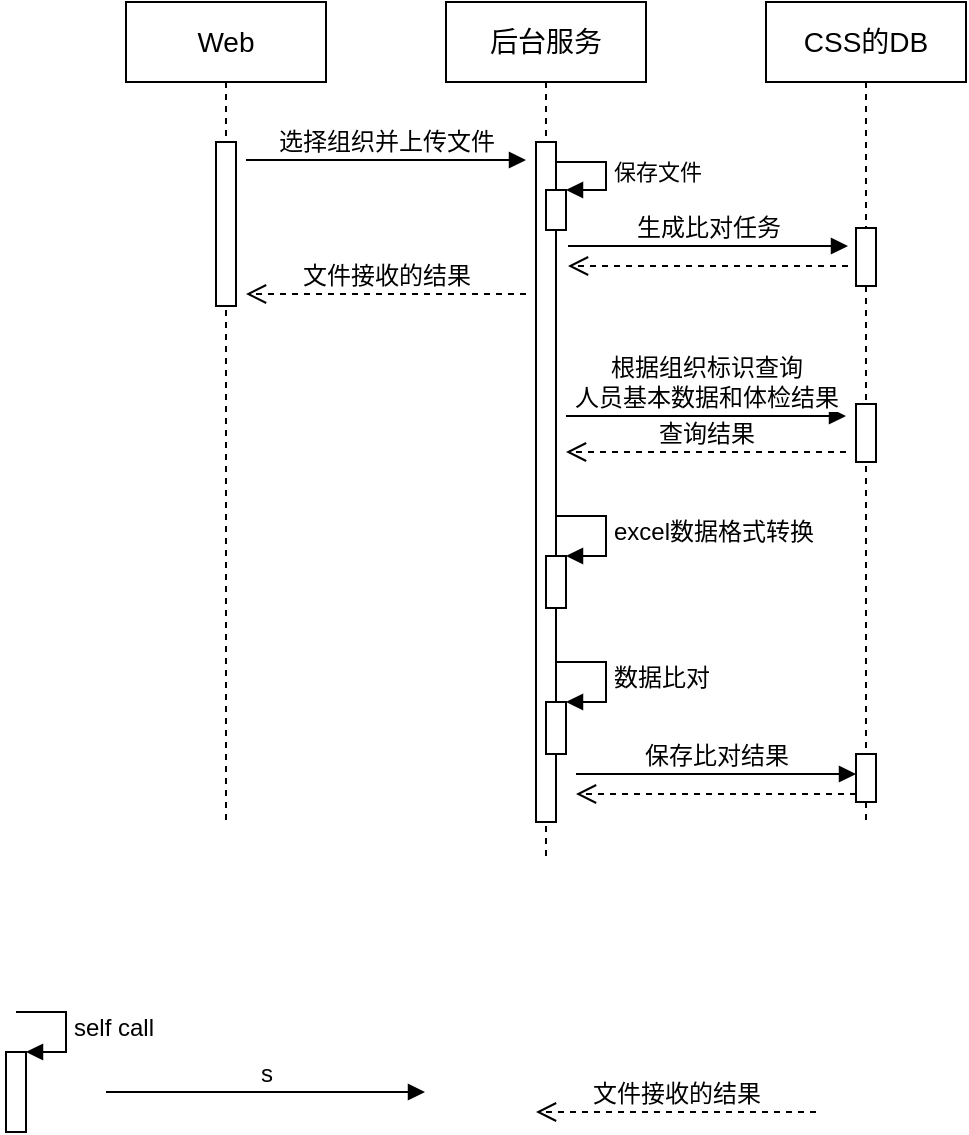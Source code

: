<mxfile version="12.9.6" type="github" pages="5">
  <diagram id="X-R3iJYTTaz-wiHU9ndh" name="[sequence]bak-compare">
    <mxGraphModel dx="1021" dy="580" grid="0" gridSize="10" guides="0" tooltips="1" connect="1" arrows="1" fold="1" page="1" pageScale="1" pageWidth="827" pageHeight="1169" math="0" shadow="0">
      <root>
        <mxCell id="0" />
        <mxCell id="1" parent="0" />
        <mxCell id="8ziXm97vREXkAXsJvEZM-1" value="&lt;font style=&quot;font-size: 14px&quot;&gt;Web&lt;/font&gt;" style="shape=umlLifeline;perimeter=lifelinePerimeter;whiteSpace=wrap;html=1;container=1;collapsible=0;recursiveResize=0;outlineConnect=0;" parent="1" vertex="1">
          <mxGeometry x="80" y="80" width="100" height="410" as="geometry" />
        </mxCell>
        <mxCell id="8ziXm97vREXkAXsJvEZM-7" value="" style="html=1;points=[];perimeter=orthogonalPerimeter;" parent="8ziXm97vREXkAXsJvEZM-1" vertex="1">
          <mxGeometry x="45" y="70" width="10" height="82" as="geometry" />
        </mxCell>
        <mxCell id="8ziXm97vREXkAXsJvEZM-2" value="&lt;span style=&quot;font-size: 14px&quot;&gt;后台服务&lt;/span&gt;" style="shape=umlLifeline;perimeter=lifelinePerimeter;whiteSpace=wrap;html=1;container=1;collapsible=0;recursiveResize=0;outlineConnect=0;" parent="1" vertex="1">
          <mxGeometry x="240" y="80" width="100" height="430" as="geometry" />
        </mxCell>
        <mxCell id="8ziXm97vREXkAXsJvEZM-3" value="&lt;span style=&quot;font-size: 14px&quot;&gt;CSS的DB&lt;/span&gt;" style="shape=umlLifeline;perimeter=lifelinePerimeter;whiteSpace=wrap;html=1;container=1;collapsible=0;recursiveResize=0;outlineConnect=0;" parent="1" vertex="1">
          <mxGeometry x="400" y="80" width="100" height="410" as="geometry" />
        </mxCell>
        <mxCell id="8ziXm97vREXkAXsJvEZM-20" value="" style="html=1;points=[];perimeter=orthogonalPerimeter;" parent="8ziXm97vREXkAXsJvEZM-3" vertex="1">
          <mxGeometry x="45" y="201" width="10" height="29" as="geometry" />
        </mxCell>
        <mxCell id="8ziXm97vREXkAXsJvEZM-5" value="&lt;font style=&quot;font-size: 12px&quot;&gt;选择组织并上传文件&lt;/font&gt;" style="html=1;verticalAlign=bottom;endArrow=block;" parent="1" edge="1">
          <mxGeometry width="80" relative="1" as="geometry">
            <mxPoint x="140" y="159" as="sourcePoint" />
            <mxPoint x="280" y="159" as="targetPoint" />
          </mxGeometry>
        </mxCell>
        <mxCell id="8ziXm97vREXkAXsJvEZM-6" value="&lt;font style=&quot;font-size: 12px&quot;&gt;s&lt;/font&gt;" style="html=1;verticalAlign=bottom;endArrow=block;" parent="1" edge="1">
          <mxGeometry width="80" relative="1" as="geometry">
            <mxPoint x="70" y="625" as="sourcePoint" />
            <mxPoint x="229.5" y="625" as="targetPoint" />
          </mxGeometry>
        </mxCell>
        <mxCell id="8ziXm97vREXkAXsJvEZM-8" value="" style="html=1;points=[];perimeter=orthogonalPerimeter;comic=0;" parent="1" vertex="1">
          <mxGeometry x="285" y="150" width="10" height="340" as="geometry" />
        </mxCell>
        <mxCell id="8ziXm97vREXkAXsJvEZM-11" value="" style="html=1;points=[];perimeter=orthogonalPerimeter;fontSize=12;" parent="1" vertex="1">
          <mxGeometry x="20" y="605" width="10" height="40" as="geometry" />
        </mxCell>
        <mxCell id="8ziXm97vREXkAXsJvEZM-12" value="self call" style="edgeStyle=orthogonalEdgeStyle;html=1;align=left;spacingLeft=2;endArrow=block;rounded=0;entryX=1;entryY=0;fontSize=12;" parent="1" target="8ziXm97vREXkAXsJvEZM-11" edge="1">
          <mxGeometry relative="1" as="geometry">
            <mxPoint x="25" y="585" as="sourcePoint" />
            <Array as="points">
              <mxPoint x="50" y="585" />
            </Array>
          </mxGeometry>
        </mxCell>
        <mxCell id="8ziXm97vREXkAXsJvEZM-16" value="保存文件" style="edgeStyle=orthogonalEdgeStyle;html=1;align=left;spacingLeft=2;endArrow=block;rounded=0;entryX=1;entryY=0;" parent="1" target="8ziXm97vREXkAXsJvEZM-15" edge="1">
          <mxGeometry relative="1" as="geometry">
            <mxPoint x="295" y="160" as="sourcePoint" />
            <Array as="points">
              <mxPoint x="320" y="160" />
            </Array>
          </mxGeometry>
        </mxCell>
        <mxCell id="8ziXm97vREXkAXsJvEZM-18" value="文件接收的结果" style="html=1;verticalAlign=bottom;endArrow=open;dashed=1;endSize=8;fontSize=12;" parent="1" edge="1">
          <mxGeometry relative="1" as="geometry">
            <mxPoint x="280" y="226" as="sourcePoint" />
            <mxPoint x="140" y="226" as="targetPoint" />
          </mxGeometry>
        </mxCell>
        <mxCell id="8ziXm97vREXkAXsJvEZM-15" value="" style="html=1;points=[];perimeter=orthogonalPerimeter;" parent="1" vertex="1">
          <mxGeometry x="290" y="174" width="10" height="20" as="geometry" />
        </mxCell>
        <mxCell id="8ziXm97vREXkAXsJvEZM-19" value="&lt;font style=&quot;font-size: 12px&quot;&gt;根据组织标识查询&lt;br&gt;人员基本数据和体检结果&lt;/font&gt;" style="html=1;verticalAlign=bottom;endArrow=block;" parent="1" edge="1">
          <mxGeometry width="80" relative="1" as="geometry">
            <mxPoint x="300" y="287" as="sourcePoint" />
            <mxPoint x="440" y="287" as="targetPoint" />
          </mxGeometry>
        </mxCell>
        <mxCell id="8ziXm97vREXkAXsJvEZM-22" value="查询结果" style="html=1;verticalAlign=bottom;endArrow=open;dashed=1;endSize=8;fontSize=12;" parent="1" edge="1">
          <mxGeometry relative="1" as="geometry">
            <mxPoint x="440" y="305" as="sourcePoint" />
            <mxPoint x="300" y="305" as="targetPoint" />
          </mxGeometry>
        </mxCell>
        <mxCell id="8ziXm97vREXkAXsJvEZM-23" value="文件接收的结果" style="html=1;verticalAlign=bottom;endArrow=open;dashed=1;endSize=8;fontSize=12;" parent="1" edge="1">
          <mxGeometry relative="1" as="geometry">
            <mxPoint x="425" y="635" as="sourcePoint" />
            <mxPoint x="285" y="635" as="targetPoint" />
          </mxGeometry>
        </mxCell>
        <mxCell id="8ziXm97vREXkAXsJvEZM-29" value="&lt;span style=&quot;font-size: 12px&quot;&gt;生成比对任务&lt;/span&gt;" style="html=1;verticalAlign=bottom;endArrow=block;" parent="1" edge="1">
          <mxGeometry width="80" relative="1" as="geometry">
            <mxPoint x="301" y="202" as="sourcePoint" />
            <mxPoint x="441" y="202" as="targetPoint" />
          </mxGeometry>
        </mxCell>
        <mxCell id="8ziXm97vREXkAXsJvEZM-30" value="" style="html=1;points=[];perimeter=orthogonalPerimeter;" parent="1" vertex="1">
          <mxGeometry x="445" y="193" width="10" height="29" as="geometry" />
        </mxCell>
        <mxCell id="8ziXm97vREXkAXsJvEZM-31" value="" style="html=1;verticalAlign=bottom;endArrow=open;dashed=1;endSize=8;fontSize=12;" parent="1" edge="1">
          <mxGeometry relative="1" as="geometry">
            <mxPoint x="441" y="212" as="sourcePoint" />
            <mxPoint x="301" y="212" as="targetPoint" />
          </mxGeometry>
        </mxCell>
        <mxCell id="8ziXm97vREXkAXsJvEZM-41" value="" style="html=1;points=[];perimeter=orthogonalPerimeter;fontSize=12;" parent="1" vertex="1">
          <mxGeometry x="290" y="430" width="10" height="26" as="geometry" />
        </mxCell>
        <mxCell id="8ziXm97vREXkAXsJvEZM-42" value="数据比对" style="edgeStyle=orthogonalEdgeStyle;html=1;align=left;spacingLeft=2;endArrow=block;rounded=0;entryX=1;entryY=0;fontSize=12;" parent="1" target="8ziXm97vREXkAXsJvEZM-41" edge="1">
          <mxGeometry relative="1" as="geometry">
            <mxPoint x="295" y="410" as="sourcePoint" />
            <Array as="points">
              <mxPoint x="320" y="410" />
            </Array>
          </mxGeometry>
        </mxCell>
        <mxCell id="8ziXm97vREXkAXsJvEZM-43" value="&lt;span style=&quot;font-size: 12px&quot;&gt;保存比对结果&lt;/span&gt;" style="html=1;verticalAlign=bottom;endArrow=block;" parent="1" edge="1">
          <mxGeometry width="80" relative="1" as="geometry">
            <mxPoint x="305" y="466" as="sourcePoint" />
            <mxPoint x="445" y="466" as="targetPoint" />
          </mxGeometry>
        </mxCell>
        <mxCell id="8ziXm97vREXkAXsJvEZM-44" value="" style="html=1;points=[];perimeter=orthogonalPerimeter;" parent="1" vertex="1">
          <mxGeometry x="445" y="456" width="10" height="24" as="geometry" />
        </mxCell>
        <mxCell id="8ziXm97vREXkAXsJvEZM-45" value="" style="html=1;verticalAlign=bottom;endArrow=open;dashed=1;endSize=8;fontSize=12;" parent="1" edge="1">
          <mxGeometry relative="1" as="geometry">
            <mxPoint x="445" y="476" as="sourcePoint" />
            <mxPoint x="305" y="476" as="targetPoint" />
          </mxGeometry>
        </mxCell>
        <mxCell id="HHHvODhIfUr43zowKQqj-2" value="" style="html=1;points=[];perimeter=orthogonalPerimeter;fontSize=12;" vertex="1" parent="1">
          <mxGeometry x="290" y="357" width="10" height="26" as="geometry" />
        </mxCell>
        <mxCell id="HHHvODhIfUr43zowKQqj-3" value="excel数据格式转换" style="edgeStyle=orthogonalEdgeStyle;html=1;align=left;spacingLeft=2;endArrow=block;rounded=0;entryX=1;entryY=0;fontSize=12;" edge="1" parent="1" target="HHHvODhIfUr43zowKQqj-2">
          <mxGeometry relative="1" as="geometry">
            <mxPoint x="295" y="337" as="sourcePoint" />
            <Array as="points">
              <mxPoint x="320" y="337" />
            </Array>
          </mxGeometry>
        </mxCell>
      </root>
    </mxGraphModel>
  </diagram>
  <diagram id="0WQThzFH9a2g958-68cS" name="[sequence]incremental-sync">
    <mxGraphModel dx="1021" dy="580" grid="0" gridSize="10" guides="1" tooltips="1" connect="1" arrows="1" fold="1" page="1" pageScale="1" pageWidth="827" pageHeight="1169" math="0" shadow="0">
      <root>
        <mxCell id="wkNsccZf4YbxF7THjZwo-0" />
        <mxCell id="wkNsccZf4YbxF7THjZwo-1" parent="wkNsccZf4YbxF7THjZwo-0" />
        <mxCell id="O5SgpcUCZrQXStzF5iA--0" value="&lt;span style=&quot;font-size: 12px;&quot;&gt;采集器&lt;/span&gt;" style="shape=umlLifeline;perimeter=lifelinePerimeter;whiteSpace=wrap;html=1;container=1;collapsible=0;recursiveResize=0;outlineConnect=0;fontSize=12;" parent="wkNsccZf4YbxF7THjZwo-1" vertex="1">
          <mxGeometry x="80" y="80" width="100" height="410" as="geometry" />
        </mxCell>
        <mxCell id="Jq0dHwY_8H_qGf5YTCfy-1" value="" style="html=1;points=[];perimeter=orthogonalPerimeter;comic=0;fontSize=12;" parent="O5SgpcUCZrQXStzF5iA--0" vertex="1">
          <mxGeometry x="45" y="70" width="10" height="260" as="geometry" />
        </mxCell>
        <mxCell id="O5SgpcUCZrQXStzF5iA--2" value="&lt;span style=&quot;font-size: 12px;&quot;&gt;体检信息化&lt;br style=&quot;font-size: 12px;&quot;&gt;系统数据库&lt;/span&gt;" style="shape=umlLifeline;perimeter=lifelinePerimeter;whiteSpace=wrap;html=1;container=1;collapsible=0;recursiveResize=0;outlineConnect=0;fontSize=12;" parent="wkNsccZf4YbxF7THjZwo-1" vertex="1">
          <mxGeometry x="240" y="80" width="100" height="430" as="geometry" />
        </mxCell>
        <mxCell id="Jq0dHwY_8H_qGf5YTCfy-2" value="" style="html=1;points=[];perimeter=orthogonalPerimeter;comic=0;fontSize=12;" parent="O5SgpcUCZrQXStzF5iA--2" vertex="1">
          <mxGeometry x="45" y="82" width="10" height="38" as="geometry" />
        </mxCell>
        <mxCell id="O5SgpcUCZrQXStzF5iA--3" value="&lt;span style=&quot;font-size: 12px;&quot;&gt;CSS分析器&lt;/span&gt;" style="shape=umlLifeline;perimeter=lifelinePerimeter;whiteSpace=wrap;html=1;container=1;collapsible=0;recursiveResize=0;outlineConnect=0;fontSize=12;" parent="wkNsccZf4YbxF7THjZwo-1" vertex="1">
          <mxGeometry x="370" y="80" width="100" height="410" as="geometry" />
        </mxCell>
        <mxCell id="Jq0dHwY_8H_qGf5YTCfy-10" value="" style="html=1;points=[];perimeter=orthogonalPerimeter;comic=0;fontSize=12;" parent="O5SgpcUCZrQXStzF5iA--3" vertex="1">
          <mxGeometry x="45" y="220" width="10" height="100" as="geometry" />
        </mxCell>
        <mxCell id="Jq0dHwY_8H_qGf5YTCfy-11" value="上传增量数据文件" style="html=1;verticalAlign=bottom;endArrow=block;fontSize=12;" parent="O5SgpcUCZrQXStzF5iA--3" edge="1">
          <mxGeometry width="80" relative="1" as="geometry">
            <mxPoint x="-229" y="229" as="sourcePoint" />
            <mxPoint x="45" y="229" as="targetPoint" />
          </mxGeometry>
        </mxCell>
        <mxCell id="O5SgpcUCZrQXStzF5iA--5" value="FDFS" style="shape=umlLifeline;perimeter=lifelinePerimeter;whiteSpace=wrap;html=1;container=1;collapsible=0;recursiveResize=0;outlineConnect=0;fontSize=12;" parent="wkNsccZf4YbxF7THjZwo-1" vertex="1">
          <mxGeometry x="500" y="80" width="100" height="410" as="geometry" />
        </mxCell>
        <mxCell id="O5SgpcUCZrQXStzF5iA--8" value="&lt;font style=&quot;font-size: 12px&quot;&gt;s&lt;/font&gt;" style="html=1;verticalAlign=bottom;endArrow=block;fontSize=12;" parent="wkNsccZf4YbxF7THjZwo-1" edge="1">
          <mxGeometry width="80" relative="1" as="geometry">
            <mxPoint x="70" y="625" as="sourcePoint" />
            <mxPoint x="229.5" y="625" as="targetPoint" />
          </mxGeometry>
        </mxCell>
        <mxCell id="O5SgpcUCZrQXStzF5iA--10" value="" style="html=1;points=[];perimeter=orthogonalPerimeter;fontSize=12;" parent="wkNsccZf4YbxF7THjZwo-1" vertex="1">
          <mxGeometry x="12" y="627" width="10" height="40" as="geometry" />
        </mxCell>
        <mxCell id="O5SgpcUCZrQXStzF5iA--11" value="self call" style="edgeStyle=orthogonalEdgeStyle;html=1;align=left;spacingLeft=2;endArrow=block;rounded=0;entryX=1;entryY=0;fontSize=12;" parent="wkNsccZf4YbxF7THjZwo-1" target="O5SgpcUCZrQXStzF5iA--10" edge="1">
          <mxGeometry relative="1" as="geometry">
            <mxPoint x="12" y="605" as="sourcePoint" />
            <Array as="points">
              <mxPoint x="37" y="605" />
            </Array>
          </mxGeometry>
        </mxCell>
        <mxCell id="O5SgpcUCZrQXStzF5iA--17" value="文件接收的结果" style="html=1;verticalAlign=bottom;endArrow=open;dashed=1;endSize=8;fontSize=12;" parent="wkNsccZf4YbxF7THjZwo-1" edge="1">
          <mxGeometry relative="1" as="geometry">
            <mxPoint x="425" y="635" as="sourcePoint" />
            <mxPoint x="285" y="635" as="targetPoint" />
          </mxGeometry>
        </mxCell>
        <mxCell id="Jq0dHwY_8H_qGf5YTCfy-0" value="" style="html=1;points=[];perimeter=orthogonalPerimeter;comic=0;fontSize=12;" parent="wkNsccZf4YbxF7THjZwo-1" vertex="1">
          <mxGeometry x="550" y="585" width="10" height="80" as="geometry" />
        </mxCell>
        <mxCell id="Jq0dHwY_8H_qGf5YTCfy-3" value="&lt;font style=&quot;font-size: 12px&quot;&gt;查询所有数据&lt;/font&gt;" style="html=1;verticalAlign=bottom;endArrow=block;fontSize=12;" parent="wkNsccZf4YbxF7THjZwo-1" edge="1">
          <mxGeometry width="80" relative="1" as="geometry">
            <mxPoint x="135" y="171" as="sourcePoint" />
            <mxPoint x="285" y="171" as="targetPoint" />
          </mxGeometry>
        </mxCell>
        <mxCell id="Jq0dHwY_8H_qGf5YTCfy-4" value="" style="html=1;verticalAlign=bottom;endArrow=open;dashed=1;endSize=8;fontSize=12;" parent="wkNsccZf4YbxF7THjZwo-1" edge="1">
          <mxGeometry relative="1" as="geometry">
            <mxPoint x="280" y="186" as="sourcePoint" />
            <mxPoint x="140" y="186" as="targetPoint" />
          </mxGeometry>
        </mxCell>
        <mxCell id="Jq0dHwY_8H_qGf5YTCfy-5" value="" style="html=1;points=[];perimeter=orthogonalPerimeter;fontSize=12;" parent="wkNsccZf4YbxF7THjZwo-1" vertex="1">
          <mxGeometry x="130" y="220" width="10" height="20" as="geometry" />
        </mxCell>
        <mxCell id="Jq0dHwY_8H_qGf5YTCfy-6" value="从文件中读取旧版本的数据" style="edgeStyle=orthogonalEdgeStyle;html=1;align=left;spacingLeft=2;endArrow=block;rounded=0;entryX=1;entryY=0;fontSize=12;" parent="wkNsccZf4YbxF7THjZwo-1" target="Jq0dHwY_8H_qGf5YTCfy-5" edge="1">
          <mxGeometry relative="1" as="geometry">
            <mxPoint x="135" y="200" as="sourcePoint" />
            <Array as="points">
              <mxPoint x="160" y="200" />
            </Array>
          </mxGeometry>
        </mxCell>
        <mxCell id="Jq0dHwY_8H_qGf5YTCfy-8" value="" style="html=1;points=[];perimeter=orthogonalPerimeter;fontSize=12;" parent="wkNsccZf4YbxF7THjZwo-1" vertex="1">
          <mxGeometry x="130" y="270" width="10" height="20" as="geometry" />
        </mxCell>
        <mxCell id="Jq0dHwY_8H_qGf5YTCfy-9" value="新旧数据比对，&lt;br&gt;生成增量数据文件，&lt;br&gt;压缩文件包" style="edgeStyle=orthogonalEdgeStyle;html=1;align=left;spacingLeft=2;endArrow=block;rounded=0;entryX=1;entryY=0;fontSize=12;" parent="wkNsccZf4YbxF7THjZwo-1" target="Jq0dHwY_8H_qGf5YTCfy-8" edge="1">
          <mxGeometry relative="1" as="geometry">
            <mxPoint x="135" y="250" as="sourcePoint" />
            <Array as="points">
              <mxPoint x="160" y="250" />
            </Array>
          </mxGeometry>
        </mxCell>
        <mxCell id="Jq0dHwY_8H_qGf5YTCfy-12" value="返回文件上传结果" style="html=1;verticalAlign=bottom;endArrow=open;dashed=1;endSize=8;fontSize=12;" parent="wkNsccZf4YbxF7THjZwo-1" edge="1">
          <mxGeometry relative="1" as="geometry">
            <mxPoint x="411" y="390" as="sourcePoint" />
            <mxPoint x="140" y="390" as="targetPoint" />
          </mxGeometry>
        </mxCell>
        <mxCell id="Jq0dHwY_8H_qGf5YTCfy-13" value="" style="html=1;points=[];perimeter=orthogonalPerimeter;comic=0;fontSize=12;" parent="wkNsccZf4YbxF7THjZwo-1" vertex="1">
          <mxGeometry x="546" y="323" width="10" height="20" as="geometry" />
        </mxCell>
        <mxCell id="Jq0dHwY_8H_qGf5YTCfy-14" value="&lt;font style=&quot;font-size: 12px&quot;&gt;上传压缩包到&lt;br&gt;文件服务器&lt;/font&gt;" style="html=1;verticalAlign=bottom;endArrow=block;fontSize=12;" parent="wkNsccZf4YbxF7THjZwo-1" edge="1">
          <mxGeometry width="80" relative="1" as="geometry">
            <mxPoint x="429" y="329" as="sourcePoint" />
            <mxPoint x="545" y="329" as="targetPoint" />
          </mxGeometry>
        </mxCell>
        <mxCell id="Jq0dHwY_8H_qGf5YTCfy-15" value="" style="html=1;verticalAlign=bottom;endArrow=open;dashed=1;endSize=8;fontSize=12;" parent="wkNsccZf4YbxF7THjZwo-1" edge="1">
          <mxGeometry relative="1" as="geometry">
            <mxPoint x="540" y="337" as="sourcePoint" />
            <mxPoint x="428" y="337" as="targetPoint" />
          </mxGeometry>
        </mxCell>
        <mxCell id="Jq0dHwY_8H_qGf5YTCfy-16" value="CSS-DB" style="shape=umlLifeline;perimeter=lifelinePerimeter;whiteSpace=wrap;html=1;container=1;collapsible=0;recursiveResize=0;outlineConnect=0;fontSize=12;" parent="wkNsccZf4YbxF7THjZwo-1" vertex="1">
          <mxGeometry x="613" y="80" width="100" height="410" as="geometry" />
        </mxCell>
        <mxCell id="Jq0dHwY_8H_qGf5YTCfy-17" value="" style="html=1;points=[];perimeter=orthogonalPerimeter;comic=0;fontSize=12;" parent="Jq0dHwY_8H_qGf5YTCfy-16" vertex="1">
          <mxGeometry x="45" y="279" width="10" height="21" as="geometry" />
        </mxCell>
        <mxCell id="Jq0dHwY_8H_qGf5YTCfy-18" value="将文件记录写入数据库" style="html=1;verticalAlign=bottom;endArrow=block;fontSize=12;" parent="wkNsccZf4YbxF7THjZwo-1" edge="1">
          <mxGeometry width="80" relative="1" as="geometry">
            <mxPoint x="432" y="367" as="sourcePoint" />
            <mxPoint x="657" y="367" as="targetPoint" />
          </mxGeometry>
        </mxCell>
        <mxCell id="Jq0dHwY_8H_qGf5YTCfy-19" value="" style="html=1;verticalAlign=bottom;endArrow=open;dashed=1;endSize=8;fontSize=12;" parent="wkNsccZf4YbxF7THjZwo-1" edge="1">
          <mxGeometry relative="1" as="geometry">
            <mxPoint x="655" y="376" as="sourcePoint" />
            <mxPoint x="434" y="376" as="targetPoint" />
          </mxGeometry>
        </mxCell>
      </root>
    </mxGraphModel>
  </diagram>
  <diagram id="j8uegpRI8uoOFFFYIAbu" name="[sequence]resolver-resolve">
    <mxGraphModel dx="1021" dy="580" grid="0" gridSize="10" guides="0" tooltips="1" connect="1" arrows="1" fold="1" page="1" pageScale="1" pageWidth="827" pageHeight="1169" math="0" shadow="0">
      <root>
        <mxCell id="1xPP6dvc6ebiR0PKfn3V-0" />
        <mxCell id="1xPP6dvc6ebiR0PKfn3V-1" parent="1xPP6dvc6ebiR0PKfn3V-0" />
        <mxCell id="OwD6e-t-aJbYP6q7jCeu-0" value="处理器" style="shape=umlLifeline;perimeter=lifelinePerimeter;whiteSpace=wrap;html=1;container=1;collapsible=0;recursiveResize=0;outlineConnect=0;fontSize=12;" parent="1xPP6dvc6ebiR0PKfn3V-1" vertex="1">
          <mxGeometry x="120" y="80" width="100" height="410" as="geometry" />
        </mxCell>
        <mxCell id="OwD6e-t-aJbYP6q7jCeu-1" value="" style="html=1;points=[];perimeter=orthogonalPerimeter;comic=0;fontSize=12;" parent="OwD6e-t-aJbYP6q7jCeu-0" vertex="1">
          <mxGeometry x="45" y="70" width="10" height="320" as="geometry" />
        </mxCell>
        <mxCell id="OwD6e-t-aJbYP6q7jCeu-53" value="" style="html=1;points=[];perimeter=orthogonalPerimeter;fontSize=12;" parent="OwD6e-t-aJbYP6q7jCeu-0" vertex="1">
          <mxGeometry x="50" y="290" width="10" height="20" as="geometry" />
        </mxCell>
        <mxCell id="OwD6e-t-aJbYP6q7jCeu-7" value="FDFS" style="shape=umlLifeline;perimeter=lifelinePerimeter;whiteSpace=wrap;html=1;container=1;collapsible=0;recursiveResize=0;outlineConnect=0;fontSize=12;" parent="1xPP6dvc6ebiR0PKfn3V-1" vertex="1">
          <mxGeometry x="360" y="80" width="100" height="410" as="geometry" />
        </mxCell>
        <mxCell id="OwD6e-t-aJbYP6q7jCeu-31" value="" style="html=1;points=[];perimeter=orthogonalPerimeter;comic=0;fontSize=12;" parent="OwD6e-t-aJbYP6q7jCeu-7" vertex="1">
          <mxGeometry x="44" y="160" width="10" height="27" as="geometry" />
        </mxCell>
        <mxCell id="OwD6e-t-aJbYP6q7jCeu-32" value="下载一个未处理的文件" style="html=1;verticalAlign=bottom;endArrow=block;fontSize=12;" parent="OwD6e-t-aJbYP6q7jCeu-7" edge="1">
          <mxGeometry width="80" relative="1" as="geometry">
            <mxPoint x="-180" y="167" as="sourcePoint" />
            <mxPoint x="39" y="167" as="targetPoint" />
          </mxGeometry>
        </mxCell>
        <mxCell id="OwD6e-t-aJbYP6q7jCeu-33" value="" style="html=1;verticalAlign=bottom;endArrow=open;dashed=1;endSize=8;fontSize=12;" parent="OwD6e-t-aJbYP6q7jCeu-7" edge="1">
          <mxGeometry relative="1" as="geometry">
            <mxPoint x="39" y="177" as="sourcePoint" />
            <mxPoint x="-180" y="177" as="targetPoint" />
          </mxGeometry>
        </mxCell>
        <mxCell id="OwD6e-t-aJbYP6q7jCeu-8" value="&lt;font style=&quot;font-size: 12px&quot;&gt;s&lt;/font&gt;" style="html=1;verticalAlign=bottom;endArrow=block;fontSize=12;" parent="1xPP6dvc6ebiR0PKfn3V-1" edge="1">
          <mxGeometry width="80" relative="1" as="geometry">
            <mxPoint x="148" y="610" as="sourcePoint" />
            <mxPoint x="307.5" y="610" as="targetPoint" />
          </mxGeometry>
        </mxCell>
        <mxCell id="OwD6e-t-aJbYP6q7jCeu-9" value="" style="html=1;points=[];perimeter=orthogonalPerimeter;fontSize=12;" parent="1xPP6dvc6ebiR0PKfn3V-1" vertex="1">
          <mxGeometry x="90" y="612" width="10" height="40" as="geometry" />
        </mxCell>
        <mxCell id="OwD6e-t-aJbYP6q7jCeu-10" value="self call" style="edgeStyle=orthogonalEdgeStyle;html=1;align=left;spacingLeft=2;endArrow=block;rounded=0;entryX=1;entryY=0;fontSize=12;" parent="1xPP6dvc6ebiR0PKfn3V-1" target="OwD6e-t-aJbYP6q7jCeu-9" edge="1">
          <mxGeometry relative="1" as="geometry">
            <mxPoint x="90" y="590" as="sourcePoint" />
            <Array as="points">
              <mxPoint x="115" y="590" />
            </Array>
          </mxGeometry>
        </mxCell>
        <mxCell id="OwD6e-t-aJbYP6q7jCeu-11" value="文件接收的结果" style="html=1;verticalAlign=bottom;endArrow=open;dashed=1;endSize=8;fontSize=12;" parent="1xPP6dvc6ebiR0PKfn3V-1" edge="1">
          <mxGeometry relative="1" as="geometry">
            <mxPoint x="503" y="620" as="sourcePoint" />
            <mxPoint x="363" y="620" as="targetPoint" />
          </mxGeometry>
        </mxCell>
        <mxCell id="OwD6e-t-aJbYP6q7jCeu-12" value="" style="html=1;points=[];perimeter=orthogonalPerimeter;comic=0;fontSize=12;" parent="1xPP6dvc6ebiR0PKfn3V-1" vertex="1">
          <mxGeometry x="580" y="575" width="10" height="80" as="geometry" />
        </mxCell>
        <mxCell id="OwD6e-t-aJbYP6q7jCeu-23" value="CSS-DB" style="shape=umlLifeline;perimeter=lifelinePerimeter;whiteSpace=wrap;html=1;container=1;collapsible=0;recursiveResize=0;outlineConnect=0;fontSize=12;" parent="1xPP6dvc6ebiR0PKfn3V-1" vertex="1">
          <mxGeometry x="480" y="80" width="100" height="410" as="geometry" />
        </mxCell>
        <mxCell id="OwD6e-t-aJbYP6q7jCeu-27" value="" style="html=1;points=[];perimeter=orthogonalPerimeter;comic=0;fontSize=12;" parent="OwD6e-t-aJbYP6q7jCeu-23" vertex="1">
          <mxGeometry x="45" y="73" width="10" height="27" as="geometry" />
        </mxCell>
        <mxCell id="OwD6e-t-aJbYP6q7jCeu-68" value="" style="html=1;points=[];perimeter=orthogonalPerimeter;comic=0;fontSize=12;" parent="OwD6e-t-aJbYP6q7jCeu-23" vertex="1">
          <mxGeometry x="45" y="311" width="10" height="27" as="geometry" />
        </mxCell>
        <mxCell id="OwD6e-t-aJbYP6q7jCeu-28" value="查询未下载的文件记录" style="html=1;verticalAlign=bottom;endArrow=block;fontSize=12;" parent="1xPP6dvc6ebiR0PKfn3V-1" edge="1">
          <mxGeometry width="80" relative="1" as="geometry">
            <mxPoint x="180.5" y="160" as="sourcePoint" />
            <mxPoint x="520" y="160" as="targetPoint" />
          </mxGeometry>
        </mxCell>
        <mxCell id="OwD6e-t-aJbYP6q7jCeu-30" value="" style="html=1;verticalAlign=bottom;endArrow=open;dashed=1;endSize=8;fontSize=12;" parent="1xPP6dvc6ebiR0PKfn3V-1" edge="1">
          <mxGeometry relative="1" as="geometry">
            <mxPoint x="520" y="170" as="sourcePoint" />
            <mxPoint x="180" y="170" as="targetPoint" />
          </mxGeometry>
        </mxCell>
        <mxCell id="OwD6e-t-aJbYP6q7jCeu-39" value="" style="html=1;points=[];perimeter=orthogonalPerimeter;fontSize=12;" parent="1xPP6dvc6ebiR0PKfn3V-1" vertex="1">
          <mxGeometry x="170" y="324" width="10" height="16" as="geometry" />
        </mxCell>
        <mxCell id="OwD6e-t-aJbYP6q7jCeu-40" value="解压压缩包&lt;br&gt;" style="edgeStyle=orthogonalEdgeStyle;html=1;align=left;spacingLeft=2;endArrow=block;rounded=0;entryX=1;entryY=0;fontSize=12;" parent="1xPP6dvc6ebiR0PKfn3V-1" target="OwD6e-t-aJbYP6q7jCeu-39" edge="1">
          <mxGeometry relative="1" as="geometry">
            <mxPoint x="175" y="307" as="sourcePoint" />
            <Array as="points">
              <mxPoint x="200" y="307" />
            </Array>
          </mxGeometry>
        </mxCell>
        <mxCell id="OwD6e-t-aJbYP6q7jCeu-54" value="处理增量数据文件" style="edgeStyle=orthogonalEdgeStyle;html=1;align=left;spacingLeft=2;endArrow=block;rounded=0;entryX=1;entryY=0;fontSize=12;" parent="1xPP6dvc6ebiR0PKfn3V-1" target="OwD6e-t-aJbYP6q7jCeu-53" edge="1">
          <mxGeometry relative="1" as="geometry">
            <mxPoint x="175" y="350" as="sourcePoint" />
            <Array as="points">
              <mxPoint x="200" y="350" />
            </Array>
          </mxGeometry>
        </mxCell>
        <mxCell id="OwD6e-t-aJbYP6q7jCeu-69" value="&lt;font style=&quot;font-size: 12px&quot;&gt;根据数据所属采集器、数据变动类型，进行数据更新&lt;/font&gt;" style="html=1;verticalAlign=bottom;endArrow=block;fontSize=12;" parent="1xPP6dvc6ebiR0PKfn3V-1" target="OwD6e-t-aJbYP6q7jCeu-68" edge="1">
          <mxGeometry width="80" relative="1" as="geometry">
            <mxPoint x="180" y="400.13" as="sourcePoint" />
            <mxPoint x="339.5" y="400.13" as="targetPoint" />
          </mxGeometry>
        </mxCell>
        <mxCell id="OwD6e-t-aJbYP6q7jCeu-72" value="" style="html=1;verticalAlign=bottom;endArrow=open;dashed=1;endSize=8;fontSize=12;exitX=-0.2;exitY=0.741;exitDx=0;exitDy=0;exitPerimeter=0;entryX=1.3;entryY=0.875;entryDx=0;entryDy=0;entryPerimeter=0;" parent="1xPP6dvc6ebiR0PKfn3V-1" source="OwD6e-t-aJbYP6q7jCeu-68" edge="1">
          <mxGeometry relative="1" as="geometry">
            <mxPoint x="450" y="411" as="sourcePoint" />
            <mxPoint x="178" y="411" as="targetPoint" />
          </mxGeometry>
        </mxCell>
        <mxCell id="OwD6e-t-aJbYP6q7jCeu-73" value="" style="group" parent="1xPP6dvc6ebiR0PKfn3V-1" vertex="1" connectable="0">
          <mxGeometry x="148" y="198" width="467" height="250" as="geometry" />
        </mxCell>
        <mxCell id="OwD6e-t-aJbYP6q7jCeu-42" value="" style="rounded=0;whiteSpace=wrap;html=1;fillColor=none;strokeColor=#6c8ebf;" parent="OwD6e-t-aJbYP6q7jCeu-73" vertex="1">
          <mxGeometry width="467.0" height="250" as="geometry" />
        </mxCell>
        <mxCell id="OwD6e-t-aJbYP6q7jCeu-61" value="循环处理所有未下载文件" style="text;html=1;align=center;verticalAlign=middle;resizable=0;points=[];autosize=1;strokeColor=#6c8ebf;fillColor=none;" parent="OwD6e-t-aJbYP6q7jCeu-73" vertex="1">
          <mxGeometry width="142" height="18" as="geometry" />
        </mxCell>
        <mxCell id="OwD6e-t-aJbYP6q7jCeu-74" value="" style="group" parent="OwD6e-t-aJbYP6q7jCeu-73" vertex="1" connectable="0">
          <mxGeometry x="14" y="82" width="400" height="160" as="geometry" />
        </mxCell>
        <mxCell id="OwD6e-t-aJbYP6q7jCeu-67" value="" style="group;fillColor=none;strokeColor=#6c8ebf;" parent="OwD6e-t-aJbYP6q7jCeu-74" vertex="1" connectable="0">
          <mxGeometry width="400" height="160" as="geometry" />
        </mxCell>
        <mxCell id="OwD6e-t-aJbYP6q7jCeu-62" value="循环处理每个文件包" style="text;html=1;align=center;verticalAlign=middle;resizable=0;points=[];autosize=1;strokeColor=#6c8ebf;fillColor=none;" parent="OwD6e-t-aJbYP6q7jCeu-74" vertex="1">
          <mxGeometry width="118" height="18" as="geometry" />
        </mxCell>
      </root>
    </mxGraphModel>
  </diagram>
  <diagram id="nUhGE3GdAnQ4fH-U-QsF" name="[pool/flow]collection-bootstrap">
    <mxGraphModel dx="1021" dy="580" grid="0" gridSize="10" guides="1" tooltips="1" connect="1" arrows="1" fold="1" page="1" pageScale="1" pageWidth="827" pageHeight="1169" math="0" shadow="0">
      <root>
        <mxCell id="3tmD_0t6pZpEfD-okjqo-0" />
        <mxCell id="3tmD_0t6pZpEfD-okjqo-1" parent="3tmD_0t6pZpEfD-okjqo-0" />
        <mxCell id="3tmD_0t6pZpEfD-okjqo-3" value="" style="shape=internalStorage;whiteSpace=wrap;html=1;backgroundOutline=1;dx=252;dy=26;" parent="3tmD_0t6pZpEfD-okjqo-1" vertex="1">
          <mxGeometry x="202" y="45" width="485" height="480" as="geometry" />
        </mxCell>
        <mxCell id="3tmD_0t6pZpEfD-okjqo-5" value="开始" style="rounded=1;whiteSpace=wrap;html=1;" parent="3tmD_0t6pZpEfD-okjqo-1" vertex="1">
          <mxGeometry x="25" y="260" width="50" height="30" as="geometry" />
        </mxCell>
        <mxCell id="3tmD_0t6pZpEfD-okjqo-28" style="edgeStyle=orthogonalEdgeStyle;rounded=0;orthogonalLoop=1;jettySize=auto;html=1;exitX=0.5;exitY=1;exitDx=0;exitDy=0;entryX=0.5;entryY=0;entryDx=0;entryDy=0;" parent="3tmD_0t6pZpEfD-okjqo-1" source="3tmD_0t6pZpEfD-okjqo-6" target="3tmD_0t6pZpEfD-okjqo-10" edge="1">
          <mxGeometry relative="1" as="geometry" />
        </mxCell>
        <mxCell id="3tmD_0t6pZpEfD-okjqo-6" value="开始" style="rounded=1;whiteSpace=wrap;html=1;" parent="3tmD_0t6pZpEfD-okjqo-1" vertex="1">
          <mxGeometry x="248.5" y="90" width="50" height="30" as="geometry" />
        </mxCell>
        <mxCell id="3tmD_0t6pZpEfD-okjqo-8" value="" style="shape=parallelogram;perimeter=parallelogramPerimeter;whiteSpace=wrap;html=1;" parent="3tmD_0t6pZpEfD-okjqo-1" vertex="1">
          <mxGeometry x="5" y="150" width="120" height="40" as="geometry" />
        </mxCell>
        <mxCell id="3tmD_0t6pZpEfD-okjqo-29" value="Y" style="edgeStyle=orthogonalEdgeStyle;rounded=0;orthogonalLoop=1;jettySize=auto;html=1;exitX=0.5;exitY=1;exitDx=0;exitDy=0;entryX=0.5;entryY=0;entryDx=0;entryDy=0;" parent="3tmD_0t6pZpEfD-okjqo-1" source="3tmD_0t6pZpEfD-okjqo-10" target="3tmD_0t6pZpEfD-okjqo-13" edge="1">
          <mxGeometry relative="1" as="geometry" />
        </mxCell>
        <mxCell id="3tmD_0t6pZpEfD-okjqo-31" value="N" style="edgeStyle=orthogonalEdgeStyle;rounded=0;orthogonalLoop=1;jettySize=auto;html=1;exitX=1;exitY=0.5;exitDx=0;exitDy=0;entryX=0.5;entryY=0;entryDx=0;entryDy=0;" parent="3tmD_0t6pZpEfD-okjqo-1" source="3tmD_0t6pZpEfD-okjqo-10" target="3tmD_0t6pZpEfD-okjqo-20" edge="1">
          <mxGeometry relative="1" as="geometry">
            <Array as="points">
              <mxPoint x="390" y="159" />
            </Array>
          </mxGeometry>
        </mxCell>
        <mxCell id="3tmD_0t6pZpEfD-okjqo-10" value="是否存在&lt;br&gt;身份文件" style="rhombus;whiteSpace=wrap;html=1;" parent="3tmD_0t6pZpEfD-okjqo-1" vertex="1">
          <mxGeometry x="220" y="134" width="110" height="50" as="geometry" />
        </mxCell>
        <mxCell id="3tmD_0t6pZpEfD-okjqo-11" value="是否存在&lt;br&gt;身份文件" style="rhombus;whiteSpace=wrap;html=1;" parent="3tmD_0t6pZpEfD-okjqo-1" vertex="1">
          <mxGeometry x="15" y="80" width="110" height="50" as="geometry" />
        </mxCell>
        <mxCell id="3tmD_0t6pZpEfD-okjqo-12" value="" style="rounded=0;whiteSpace=wrap;html=1;" parent="3tmD_0t6pZpEfD-okjqo-1" vertex="1">
          <mxGeometry y="200" width="120" height="40" as="geometry" />
        </mxCell>
        <mxCell id="3tmD_0t6pZpEfD-okjqo-33" style="edgeStyle=orthogonalEdgeStyle;rounded=0;orthogonalLoop=1;jettySize=auto;html=1;exitX=0.5;exitY=1;exitDx=0;exitDy=0;entryX=0.5;entryY=0;entryDx=0;entryDy=0;" parent="3tmD_0t6pZpEfD-okjqo-1" source="3tmD_0t6pZpEfD-okjqo-13" target="3tmD_0t6pZpEfD-okjqo-14" edge="1">
          <mxGeometry relative="1" as="geometry" />
        </mxCell>
        <mxCell id="3tmD_0t6pZpEfD-okjqo-13" value="启动服务，&lt;br&gt;读取身份文件" style="shape=parallelogram;perimeter=parallelogramPerimeter;whiteSpace=wrap;html=1;" parent="3tmD_0t6pZpEfD-okjqo-1" vertex="1">
          <mxGeometry x="215" y="219" width="120" height="40" as="geometry" />
        </mxCell>
        <mxCell id="3tmD_0t6pZpEfD-okjqo-36" style="edgeStyle=orthogonalEdgeStyle;rounded=0;orthogonalLoop=1;jettySize=auto;html=1;exitX=1;exitY=0.5;exitDx=0;exitDy=0;entryX=0;entryY=0.5;entryDx=0;entryDy=0;" parent="3tmD_0t6pZpEfD-okjqo-1" source="3tmD_0t6pZpEfD-okjqo-14" target="3tmD_0t6pZpEfD-okjqo-15" edge="1">
          <mxGeometry relative="1" as="geometry">
            <Array as="points">
              <mxPoint x="437" y="300" />
              <mxPoint x="437" y="215" />
            </Array>
          </mxGeometry>
        </mxCell>
        <mxCell id="3tmD_0t6pZpEfD-okjqo-14" value="发起登录请求" style="rounded=0;whiteSpace=wrap;html=1;" parent="3tmD_0t6pZpEfD-okjqo-1" vertex="1">
          <mxGeometry x="220" y="280" width="105" height="40" as="geometry" />
        </mxCell>
        <mxCell id="3tmD_0t6pZpEfD-okjqo-38" value="Y" style="edgeStyle=orthogonalEdgeStyle;rounded=0;orthogonalLoop=1;jettySize=auto;html=1;exitX=0.5;exitY=1;exitDx=0;exitDy=0;entryX=0.5;entryY=0;entryDx=0;entryDy=0;" parent="3tmD_0t6pZpEfD-okjqo-1" source="3tmD_0t6pZpEfD-okjqo-15" target="3tmD_0t6pZpEfD-okjqo-16" edge="1">
          <mxGeometry relative="1" as="geometry" />
        </mxCell>
        <mxCell id="t8rwBtKYC_4he--HO-jQ-7" value="N" style="edgeStyle=orthogonalEdgeStyle;rounded=0;orthogonalLoop=1;jettySize=auto;html=1;exitX=1;exitY=0.5;exitDx=0;exitDy=0;entryX=1;entryY=0.5;entryDx=0;entryDy=0;" parent="3tmD_0t6pZpEfD-okjqo-1" source="3tmD_0t6pZpEfD-okjqo-15" target="t8rwBtKYC_4he--HO-jQ-0" edge="1">
          <mxGeometry relative="1" as="geometry">
            <Array as="points">
              <mxPoint x="679" y="215" />
              <mxPoint x="679" y="420" />
            </Array>
          </mxGeometry>
        </mxCell>
        <mxCell id="3tmD_0t6pZpEfD-okjqo-15" value="用户名、密码&lt;br&gt;是否正确" style="rhombus;whiteSpace=wrap;html=1;" parent="3tmD_0t6pZpEfD-okjqo-1" vertex="1">
          <mxGeometry x="479" y="190" width="110" height="50" as="geometry" />
        </mxCell>
        <mxCell id="3tmD_0t6pZpEfD-okjqo-39" value="Y" style="edgeStyle=orthogonalEdgeStyle;rounded=0;orthogonalLoop=1;jettySize=auto;html=1;exitX=0.5;exitY=1;exitDx=0;exitDy=0;entryX=0.5;entryY=0;entryDx=0;entryDy=0;" parent="3tmD_0t6pZpEfD-okjqo-1" source="3tmD_0t6pZpEfD-okjqo-16" target="3tmD_0t6pZpEfD-okjqo-24" edge="1">
          <mxGeometry relative="1" as="geometry" />
        </mxCell>
        <mxCell id="3tmD_0t6pZpEfD-okjqo-40" value="N" style="edgeStyle=orthogonalEdgeStyle;rounded=0;orthogonalLoop=1;jettySize=auto;html=1;exitX=1;exitY=0.5;exitDx=0;exitDy=0;entryX=0.5;entryY=0;entryDx=0;entryDy=0;" parent="3tmD_0t6pZpEfD-okjqo-1" source="3tmD_0t6pZpEfD-okjqo-16" target="3tmD_0t6pZpEfD-okjqo-25" edge="1">
          <mxGeometry relative="1" as="geometry" />
        </mxCell>
        <mxCell id="3tmD_0t6pZpEfD-okjqo-16" value="是否是&lt;br&gt;采集器用户" style="rhombus;whiteSpace=wrap;html=1;" parent="3tmD_0t6pZpEfD-okjqo-1" vertex="1">
          <mxGeometry x="479" y="265" width="110" height="50" as="geometry" />
        </mxCell>
        <mxCell id="3tmD_0t6pZpEfD-okjqo-52" style="edgeStyle=orthogonalEdgeStyle;rounded=0;orthogonalLoop=1;jettySize=auto;html=1;exitX=0.5;exitY=1;exitDx=0;exitDy=0;entryX=1;entryY=0.5;entryDx=0;entryDy=0;" parent="3tmD_0t6pZpEfD-okjqo-1" source="3tmD_0t6pZpEfD-okjqo-20" target="3tmD_0t6pZpEfD-okjqo-13" edge="1">
          <mxGeometry relative="1" as="geometry">
            <Array as="points">
              <mxPoint x="390" y="239" />
            </Array>
          </mxGeometry>
        </mxCell>
        <mxCell id="3tmD_0t6pZpEfD-okjqo-20" value="用户输入相关内容，&lt;br&gt;生成身份文件" style="shape=parallelogram;perimeter=parallelogramPerimeter;whiteSpace=wrap;html=1;" parent="3tmD_0t6pZpEfD-okjqo-1" vertex="1">
          <mxGeometry x="326" y="170" width="120" height="40" as="geometry" />
        </mxCell>
        <mxCell id="3tmD_0t6pZpEfD-okjqo-47" style="edgeStyle=orthogonalEdgeStyle;rounded=0;orthogonalLoop=1;jettySize=auto;html=1;exitX=0;exitY=0.5;exitDx=0;exitDy=0;entryX=0.5;entryY=0;entryDx=0;entryDy=0;" parent="3tmD_0t6pZpEfD-okjqo-1" source="3tmD_0t6pZpEfD-okjqo-22" target="3tmD_0t6pZpEfD-okjqo-26" edge="1">
          <mxGeometry relative="1" as="geometry">
            <Array as="points">
              <mxPoint x="210" y="360" />
              <mxPoint x="210" y="450" />
              <mxPoint x="279" y="450" />
            </Array>
          </mxGeometry>
        </mxCell>
        <mxCell id="3tmD_0t6pZpEfD-okjqo-22" value="保存登录信息，执行登录成功之后的操作" style="rounded=0;whiteSpace=wrap;html=1;" parent="3tmD_0t6pZpEfD-okjqo-1" vertex="1">
          <mxGeometry x="230" y="340" width="120" height="40" as="geometry" />
        </mxCell>
        <mxCell id="t8rwBtKYC_4he--HO-jQ-5" style="edgeStyle=orthogonalEdgeStyle;rounded=0;orthogonalLoop=1;jettySize=auto;html=1;exitX=0.5;exitY=1;exitDx=0;exitDy=0;entryX=0.5;entryY=0;entryDx=0;entryDy=0;" parent="3tmD_0t6pZpEfD-okjqo-1" source="3tmD_0t6pZpEfD-okjqo-24" target="t8rwBtKYC_4he--HO-jQ-1" edge="1">
          <mxGeometry relative="1" as="geometry" />
        </mxCell>
        <mxCell id="3tmD_0t6pZpEfD-okjqo-24" value="恢复采集器的心跳，&lt;br&gt;恢复登录失败的故障" style="rounded=0;whiteSpace=wrap;html=1;" parent="3tmD_0t6pZpEfD-okjqo-1" vertex="1">
          <mxGeometry x="474" y="340" width="120" height="40" as="geometry" />
        </mxCell>
        <mxCell id="3tmD_0t6pZpEfD-okjqo-42" style="edgeStyle=orthogonalEdgeStyle;rounded=0;orthogonalLoop=1;jettySize=auto;html=1;exitX=0.5;exitY=1;exitDx=0;exitDy=0;entryX=1;entryY=0.5;entryDx=0;entryDy=0;" parent="3tmD_0t6pZpEfD-okjqo-1" source="t8rwBtKYC_4he--HO-jQ-0" target="3tmD_0t6pZpEfD-okjqo-27" edge="1">
          <mxGeometry relative="1" as="geometry">
            <Array as="points">
              <mxPoint x="646" y="450" />
              <mxPoint x="370" y="450" />
              <mxPoint x="370" y="420" />
            </Array>
          </mxGeometry>
        </mxCell>
        <mxCell id="t8rwBtKYC_4he--HO-jQ-3" style="edgeStyle=orthogonalEdgeStyle;rounded=0;orthogonalLoop=1;jettySize=auto;html=1;exitX=0.5;exitY=1;exitDx=0;exitDy=0;entryX=0.5;entryY=0;entryDx=0;entryDy=0;" parent="3tmD_0t6pZpEfD-okjqo-1" source="3tmD_0t6pZpEfD-okjqo-25" target="t8rwBtKYC_4he--HO-jQ-0" edge="1">
          <mxGeometry relative="1" as="geometry" />
        </mxCell>
        <mxCell id="3tmD_0t6pZpEfD-okjqo-25" value="生成登录失败的故障" style="rounded=0;whiteSpace=wrap;html=1;" parent="3tmD_0t6pZpEfD-okjqo-1" vertex="1">
          <mxGeometry x="599" y="340" width="70" height="40" as="geometry" />
        </mxCell>
        <mxCell id="3tmD_0t6pZpEfD-okjqo-26" value="结束" style="rounded=1;whiteSpace=wrap;html=1;" parent="3tmD_0t6pZpEfD-okjqo-1" vertex="1">
          <mxGeometry x="253.5" y="470" width="50" height="30" as="geometry" />
        </mxCell>
        <mxCell id="3tmD_0t6pZpEfD-okjqo-46" style="edgeStyle=orthogonalEdgeStyle;rounded=0;orthogonalLoop=1;jettySize=auto;html=1;exitX=0.5;exitY=1;exitDx=0;exitDy=0;entryX=0.5;entryY=0;entryDx=0;entryDy=0;" parent="3tmD_0t6pZpEfD-okjqo-1" source="3tmD_0t6pZpEfD-okjqo-27" target="3tmD_0t6pZpEfD-okjqo-26" edge="1">
          <mxGeometry relative="1" as="geometry" />
        </mxCell>
        <mxCell id="3tmD_0t6pZpEfD-okjqo-27" value="关闭服务" style="rounded=0;whiteSpace=wrap;html=1;" parent="3tmD_0t6pZpEfD-okjqo-1" vertex="1">
          <mxGeometry x="248.5" y="400" width="60" height="40" as="geometry" />
        </mxCell>
        <mxCell id="3tmD_0t6pZpEfD-okjqo-48" value="采集器" style="text;html=1;align=center;verticalAlign=middle;resizable=0;points=[];autosize=1;" parent="3tmD_0t6pZpEfD-okjqo-1" vertex="1">
          <mxGeometry x="298.5" y="50" width="50" height="20" as="geometry" />
        </mxCell>
        <mxCell id="3tmD_0t6pZpEfD-okjqo-49" value="CSS分析器" style="text;html=1;align=center;verticalAlign=middle;resizable=0;points=[];autosize=1;" parent="3tmD_0t6pZpEfD-okjqo-1" vertex="1">
          <mxGeometry x="529" y="51" width="71" height="18" as="geometry" />
        </mxCell>
        <mxCell id="t8rwBtKYC_4he--HO-jQ-6" style="edgeStyle=orthogonalEdgeStyle;rounded=0;orthogonalLoop=1;jettySize=auto;html=1;exitX=0;exitY=0.5;exitDx=0;exitDy=0;entryX=1;entryY=0.5;entryDx=0;entryDy=0;" parent="3tmD_0t6pZpEfD-okjqo-1" source="t8rwBtKYC_4he--HO-jQ-1" target="3tmD_0t6pZpEfD-okjqo-22" edge="1">
          <mxGeometry relative="1" as="geometry">
            <Array as="points">
              <mxPoint x="378" y="425" />
              <mxPoint x="378" y="360" />
            </Array>
          </mxGeometry>
        </mxCell>
        <mxCell id="t8rwBtKYC_4he--HO-jQ-1" value="返回登录成功的消息" style="rounded=0;whiteSpace=wrap;html=1;" parent="3tmD_0t6pZpEfD-okjqo-1" vertex="1">
          <mxGeometry x="504" y="400" width="70" height="40" as="geometry" />
        </mxCell>
        <mxCell id="t8rwBtKYC_4he--HO-jQ-0" value="返回登录失败的消息" style="rounded=0;whiteSpace=wrap;html=1;" parent="3tmD_0t6pZpEfD-okjqo-1" vertex="1">
          <mxGeometry x="599" y="400" width="70" height="40" as="geometry" />
        </mxCell>
      </root>
    </mxGraphModel>
  </diagram>
  <diagram id="n8jth0_JbeMfWS4fssIc" name="[flow]resolver-compare">
    <mxGraphModel dx="1021" dy="580" grid="1" gridSize="10" guides="1" tooltips="1" connect="1" arrows="1" fold="1" page="1" pageScale="1" pageWidth="827" pageHeight="1169" math="0" shadow="0">
      <root>
        <mxCell id="T1eJCcSW2cNxgrZHl3A_-0" />
        <mxCell id="T1eJCcSW2cNxgrZHl3A_-1" parent="T1eJCcSW2cNxgrZHl3A_-0" />
        <mxCell id="GNgSLGmbPkxdE_bRsMbp-0" value="开始" style="rounded=1;whiteSpace=wrap;html=1;" parent="T1eJCcSW2cNxgrZHl3A_-1" vertex="1">
          <mxGeometry x="15" y="270" width="50" height="30" as="geometry" />
        </mxCell>
        <mxCell id="GNgSLGmbPkxdE_bRsMbp-1" value="" style="shape=parallelogram;perimeter=parallelogramPerimeter;whiteSpace=wrap;html=1;" parent="T1eJCcSW2cNxgrZHl3A_-1" vertex="1">
          <mxGeometry y="150" width="120" height="40" as="geometry" />
        </mxCell>
        <mxCell id="GNgSLGmbPkxdE_bRsMbp-2" value="是否存在&lt;br&gt;身份文件" style="rhombus;whiteSpace=wrap;html=1;" parent="T1eJCcSW2cNxgrZHl3A_-1" vertex="1">
          <mxGeometry x="5" y="36" width="110" height="50" as="geometry" />
        </mxCell>
        <mxCell id="GNgSLGmbPkxdE_bRsMbp-3" value="" style="rounded=0;whiteSpace=wrap;html=1;" parent="T1eJCcSW2cNxgrZHl3A_-1" vertex="1">
          <mxGeometry y="200" width="120" height="40" as="geometry" />
        </mxCell>
        <mxCell id="6NPzYNld3vi_cuw9ExRs-25" style="edgeStyle=orthogonalEdgeStyle;rounded=0;orthogonalLoop=1;jettySize=auto;html=1;exitX=0.5;exitY=1;exitDx=0;exitDy=0;entryX=0.5;entryY=0;entryDx=0;entryDy=0;" parent="T1eJCcSW2cNxgrZHl3A_-1" source="GNgSLGmbPkxdE_bRsMbp-4" target="6NPzYNld3vi_cuw9ExRs-4" edge="1">
          <mxGeometry relative="1" as="geometry" />
        </mxCell>
        <mxCell id="GNgSLGmbPkxdE_bRsMbp-4" value="开始" style="rounded=1;whiteSpace=wrap;html=1;" parent="T1eJCcSW2cNxgrZHl3A_-1" vertex="1">
          <mxGeometry x="373" y="42" width="50" height="30" as="geometry" />
        </mxCell>
        <mxCell id="6NPzYNld3vi_cuw9ExRs-0" value="结束" style="rounded=1;whiteSpace=wrap;html=1;" parent="T1eJCcSW2cNxgrZHl3A_-1" vertex="1">
          <mxGeometry x="15" y="310" width="50" height="30" as="geometry" />
        </mxCell>
        <mxCell id="6NPzYNld3vi_cuw9ExRs-1" value="结束" style="rounded=1;whiteSpace=wrap;html=1;" parent="T1eJCcSW2cNxgrZHl3A_-1" vertex="1">
          <mxGeometry x="373" y="944" width="50" height="30" as="geometry" />
        </mxCell>
        <mxCell id="6NPzYNld3vi_cuw9ExRs-29" style="edgeStyle=orthogonalEdgeStyle;rounded=0;orthogonalLoop=1;jettySize=auto;html=1;exitX=0.5;exitY=1;exitDx=0;exitDy=0;entryX=0.5;entryY=0;entryDx=0;entryDy=0;" parent="T1eJCcSW2cNxgrZHl3A_-1" source="6NPzYNld3vi_cuw9ExRs-2" target="6NPzYNld3vi_cuw9ExRs-6" edge="1">
          <mxGeometry relative="1" as="geometry" />
        </mxCell>
        <mxCell id="6NPzYNld3vi_cuw9ExRs-2" value="读取数据包文件数据，&lt;br&gt;并将csv格式数据进行转换" style="shape=parallelogram;perimeter=parallelogramPerimeter;whiteSpace=wrap;html=1;" parent="T1eJCcSW2cNxgrZHl3A_-1" vertex="1">
          <mxGeometry x="300.5" y="202" width="195" height="40" as="geometry" />
        </mxCell>
        <mxCell id="6NPzYNld3vi_cuw9ExRs-26" style="edgeStyle=orthogonalEdgeStyle;rounded=0;orthogonalLoop=1;jettySize=auto;html=1;exitX=0.5;exitY=1;exitDx=0;exitDy=0;entryX=0.5;entryY=0;entryDx=0;entryDy=0;" parent="T1eJCcSW2cNxgrZHl3A_-1" source="6NPzYNld3vi_cuw9ExRs-4" target="6NPzYNld3vi_cuw9ExRs-5" edge="1">
          <mxGeometry relative="1" as="geometry" />
        </mxCell>
        <mxCell id="6NPzYNld3vi_cuw9ExRs-4" value="获取文件数量和文件名称；处理每一个数据文件" style="rounded=0;whiteSpace=wrap;html=1;" parent="T1eJCcSW2cNxgrZHl3A_-1" vertex="1">
          <mxGeometry x="321.25" y="86" width="152.5" height="30" as="geometry" />
        </mxCell>
        <mxCell id="6NPzYNld3vi_cuw9ExRs-27" value="Y" style="edgeStyle=orthogonalEdgeStyle;rounded=0;orthogonalLoop=1;jettySize=auto;html=1;exitX=0.5;exitY=1;exitDx=0;exitDy=0;entryX=0.5;entryY=0;entryDx=0;entryDy=0;" parent="T1eJCcSW2cNxgrZHl3A_-1" source="6NPzYNld3vi_cuw9ExRs-5" target="6NPzYNld3vi_cuw9ExRs-2" edge="1">
          <mxGeometry relative="1" as="geometry" />
        </mxCell>
        <mxCell id="6NPzYNld3vi_cuw9ExRs-28" value="N" style="edgeStyle=orthogonalEdgeStyle;rounded=0;orthogonalLoop=1;jettySize=auto;html=1;exitX=1;exitY=0.5;exitDx=0;exitDy=0;entryX=0.5;entryY=0;entryDx=0;entryDy=0;" parent="T1eJCcSW2cNxgrZHl3A_-1" source="6NPzYNld3vi_cuw9ExRs-5" target="6NPzYNld3vi_cuw9ExRs-1" edge="1">
          <mxGeometry relative="1" as="geometry">
            <mxPoint x="523" y="160" as="sourcePoint" />
            <Array as="points">
              <mxPoint x="653" y="157" />
              <mxPoint x="653" y="930" />
              <mxPoint x="398" y="930" />
            </Array>
          </mxGeometry>
        </mxCell>
        <mxCell id="6NPzYNld3vi_cuw9ExRs-5" value="是否还有文件&lt;br&gt;未处理" style="rhombus;whiteSpace=wrap;html=1;" parent="T1eJCcSW2cNxgrZHl3A_-1" vertex="1">
          <mxGeometry x="343" y="132" width="110" height="50" as="geometry" />
        </mxCell>
        <mxCell id="6NPzYNld3vi_cuw9ExRs-30" style="edgeStyle=orthogonalEdgeStyle;rounded=0;orthogonalLoop=1;jettySize=auto;html=1;exitX=0.5;exitY=1;exitDx=0;exitDy=0;entryX=0.5;entryY=0;entryDx=0;entryDy=0;" parent="T1eJCcSW2cNxgrZHl3A_-1" source="6NPzYNld3vi_cuw9ExRs-6" target="6NPzYNld3vi_cuw9ExRs-10" edge="1">
          <mxGeometry relative="1" as="geometry" />
        </mxCell>
        <mxCell id="6NPzYNld3vi_cuw9ExRs-6" value="根据文件名，获取对应的数据库表格名称" style="rounded=0;whiteSpace=wrap;html=1;" parent="T1eJCcSW2cNxgrZHl3A_-1" vertex="1">
          <mxGeometry x="330.5" y="272" width="135" height="30" as="geometry" />
        </mxCell>
        <mxCell id="6NPzYNld3vi_cuw9ExRs-31" style="edgeStyle=orthogonalEdgeStyle;rounded=0;orthogonalLoop=1;jettySize=auto;html=1;exitX=0.5;exitY=1;exitDx=0;exitDy=0;entryX=0.5;entryY=0;entryDx=0;entryDy=0;" parent="T1eJCcSW2cNxgrZHl3A_-1" source="6NPzYNld3vi_cuw9ExRs-10" target="6NPzYNld3vi_cuw9ExRs-13" edge="1">
          <mxGeometry relative="1" as="geometry" />
        </mxCell>
        <mxCell id="6NPzYNld3vi_cuw9ExRs-10" value="查询数据库数据" style="shape=parallelogram;perimeter=parallelogramPerimeter;whiteSpace=wrap;html=1;" parent="T1eJCcSW2cNxgrZHl3A_-1" vertex="1">
          <mxGeometry x="300.5" y="317" width="195" height="35" as="geometry" />
        </mxCell>
        <mxCell id="6NPzYNld3vi_cuw9ExRs-12" style="edgeStyle=orthogonalEdgeStyle;rounded=0;orthogonalLoop=1;jettySize=auto;html=1;exitX=0.5;exitY=1;exitDx=0;exitDy=0;" parent="T1eJCcSW2cNxgrZHl3A_-1" source="6NPzYNld3vi_cuw9ExRs-6" target="6NPzYNld3vi_cuw9ExRs-6" edge="1">
          <mxGeometry relative="1" as="geometry" />
        </mxCell>
        <mxCell id="6NPzYNld3vi_cuw9ExRs-32" style="edgeStyle=orthogonalEdgeStyle;rounded=0;orthogonalLoop=1;jettySize=auto;html=1;exitX=0.5;exitY=1;exitDx=0;exitDy=0;entryX=0.5;entryY=0;entryDx=0;entryDy=0;" parent="T1eJCcSW2cNxgrZHl3A_-1" source="6NPzYNld3vi_cuw9ExRs-13" target="6NPzYNld3vi_cuw9ExRs-14" edge="1">
          <mxGeometry relative="1" as="geometry" />
        </mxCell>
        <mxCell id="6NPzYNld3vi_cuw9ExRs-13" value="处理数据文件&lt;br&gt;中的每条数据" style="rounded=0;whiteSpace=wrap;html=1;" parent="T1eJCcSW2cNxgrZHl3A_-1" vertex="1">
          <mxGeometry x="338" y="377" width="120" height="30" as="geometry" />
        </mxCell>
        <mxCell id="6NPzYNld3vi_cuw9ExRs-33" value="Y" style="edgeStyle=orthogonalEdgeStyle;rounded=0;orthogonalLoop=1;jettySize=auto;html=1;exitX=0.5;exitY=1;exitDx=0;exitDy=0;entryX=0.5;entryY=0;entryDx=0;entryDy=0;" parent="T1eJCcSW2cNxgrZHl3A_-1" source="6NPzYNld3vi_cuw9ExRs-14" target="6NPzYNld3vi_cuw9ExRs-15" edge="1">
          <mxGeometry relative="1" as="geometry" />
        </mxCell>
        <mxCell id="6NPzYNld3vi_cuw9ExRs-35" style="edgeStyle=orthogonalEdgeStyle;rounded=0;orthogonalLoop=1;jettySize=auto;html=1;exitX=0;exitY=0.5;exitDx=0;exitDy=0;" parent="T1eJCcSW2cNxgrZHl3A_-1" source="6NPzYNld3vi_cuw9ExRs-14" target="6NPzYNld3vi_cuw9ExRs-24" edge="1">
          <mxGeometry relative="1" as="geometry">
            <Array as="points">
              <mxPoint x="273" y="455" />
              <mxPoint x="273" y="870" />
              <mxPoint x="398" y="870" />
            </Array>
          </mxGeometry>
        </mxCell>
        <mxCell id="6NPzYNld3vi_cuw9ExRs-14" value="是否还有数据&lt;br&gt;未处理" style="rhombus;whiteSpace=wrap;html=1;" parent="T1eJCcSW2cNxgrZHl3A_-1" vertex="1">
          <mxGeometry x="343" y="430" width="110" height="50" as="geometry" />
        </mxCell>
        <mxCell id="6NPzYNld3vi_cuw9ExRs-34" style="edgeStyle=orthogonalEdgeStyle;rounded=0;orthogonalLoop=1;jettySize=auto;html=1;exitX=0.5;exitY=1;exitDx=0;exitDy=0;entryX=0.5;entryY=0;entryDx=0;entryDy=0;" parent="T1eJCcSW2cNxgrZHl3A_-1" source="6NPzYNld3vi_cuw9ExRs-15" target="6NPzYNld3vi_cuw9ExRs-16" edge="1">
          <mxGeometry relative="1" as="geometry" />
        </mxCell>
        <mxCell id="6NPzYNld3vi_cuw9ExRs-15" value="根据数据文件记录的主键查找数据库数据中对应的记录" style="rounded=0;whiteSpace=wrap;html=1;" parent="T1eJCcSW2cNxgrZHl3A_-1" vertex="1">
          <mxGeometry x="308.75" y="520" width="177.5" height="30" as="geometry" />
        </mxCell>
        <mxCell id="6NPzYNld3vi_cuw9ExRs-36" value="Y" style="edgeStyle=orthogonalEdgeStyle;rounded=0;orthogonalLoop=1;jettySize=auto;html=1;exitX=0.5;exitY=1;exitDx=0;exitDy=0;entryX=0.5;entryY=0;entryDx=0;entryDy=0;" parent="T1eJCcSW2cNxgrZHl3A_-1" source="6NPzYNld3vi_cuw9ExRs-16" target="6NPzYNld3vi_cuw9ExRs-17" edge="1">
          <mxGeometry relative="1" as="geometry" />
        </mxCell>
        <mxCell id="6NPzYNld3vi_cuw9ExRs-37" value="N" style="edgeStyle=orthogonalEdgeStyle;rounded=0;orthogonalLoop=1;jettySize=auto;html=1;exitX=1;exitY=0.5;exitDx=0;exitDy=0;" parent="T1eJCcSW2cNxgrZHl3A_-1" source="6NPzYNld3vi_cuw9ExRs-16" target="6NPzYNld3vi_cuw9ExRs-18" edge="1">
          <mxGeometry relative="1" as="geometry" />
        </mxCell>
        <mxCell id="6NPzYNld3vi_cuw9ExRs-16" value="是否找到&lt;br&gt;对应的记录" style="rhombus;whiteSpace=wrap;html=1;" parent="T1eJCcSW2cNxgrZHl3A_-1" vertex="1">
          <mxGeometry x="343" y="559.5" width="110" height="50" as="geometry" />
        </mxCell>
        <mxCell id="6NPzYNld3vi_cuw9ExRs-38" style="edgeStyle=orthogonalEdgeStyle;rounded=0;orthogonalLoop=1;jettySize=auto;html=1;exitX=0.5;exitY=1;exitDx=0;exitDy=0;entryX=0.5;entryY=0;entryDx=0;entryDy=0;" parent="T1eJCcSW2cNxgrZHl3A_-1" source="6NPzYNld3vi_cuw9ExRs-17" target="6NPzYNld3vi_cuw9ExRs-20" edge="1">
          <mxGeometry relative="1" as="geometry" />
        </mxCell>
        <mxCell id="6NPzYNld3vi_cuw9ExRs-17" value="比对数据文件数据和&lt;br&gt;数据库数据的每个字段&lt;span style=&quot;color: rgba(0 , 0 , 0 , 0) ; font-family: monospace ; font-size: 0px ; white-space: nowrap&quot;&gt;%3CmxGraphModel%3E%3Croot%3E%3CmxCell%20id%3D%220%22%2F%3E%3CmxCell%20id%3D%221%22%20parent%3D%220%22%2F%3E%3CmxCell%20id%3D%222%22%20value%3D%22%E6%A0%B9%E6%8D%AE%E6%95%B0%E6%8D%AE%E6%96%87%E4%BB%B6%E8%AE%B0%E5%BD%95%E7%9A%84%E4%B8%BB%E9%94%AE%E6%9F%A5%E6%89%BE%E6%95%B0%E6%8D%AE%E5%BA%93%E6%95%B0%E6%8D%AE%E4%B8%AD%E5%AF%B9%E5%BA%94%E7%9A%84%E8%AE%B0%E5%BD%95%22%20style%3D%22rounded%3D0%3BwhiteSpace%3Dwrap%3Bhtml%3D1%3B%22%20vertex%3D%221%22%20parent%3D%221%22%3E%3CmxGeometry%20x%3D%22202.5%22%20y%3D%22500%22%20width%3D%22165%22%20height%3D%2250%22%20as%3D%22geometry%22%2F%3E%3C%2FmxCell%3E%3C%2Froot%3E%3C%2FmxGraphModel%3E&lt;/span&gt;" style="rounded=0;whiteSpace=wrap;html=1;" parent="T1eJCcSW2cNxgrZHl3A_-1" vertex="1">
          <mxGeometry x="315" y="630" width="165" height="30" as="geometry" />
        </mxCell>
        <mxCell id="6NPzYNld3vi_cuw9ExRs-40" style="edgeStyle=orthogonalEdgeStyle;rounded=0;orthogonalLoop=1;jettySize=auto;html=1;exitX=0.5;exitY=1;exitDx=0;exitDy=0;entryX=0.5;entryY=0;entryDx=0;entryDy=0;" parent="T1eJCcSW2cNxgrZHl3A_-1" source="6NPzYNld3vi_cuw9ExRs-18" target="6NPzYNld3vi_cuw9ExRs-23" edge="1">
          <mxGeometry relative="1" as="geometry">
            <Array as="points">
              <mxPoint x="552" y="810" />
              <mxPoint x="398" y="810" />
            </Array>
          </mxGeometry>
        </mxCell>
        <mxCell id="6NPzYNld3vi_cuw9ExRs-18" value="标记该数据记录为&lt;b&gt;新增的&lt;/b&gt;数据" style="rounded=0;whiteSpace=wrap;html=1;" parent="T1eJCcSW2cNxgrZHl3A_-1" vertex="1">
          <mxGeometry x="503" y="630" width="97" height="30" as="geometry" />
        </mxCell>
        <mxCell id="6NPzYNld3vi_cuw9ExRs-39" value="Y" style="edgeStyle=orthogonalEdgeStyle;rounded=0;orthogonalLoop=1;jettySize=auto;html=1;exitX=0.5;exitY=1;exitDx=0;exitDy=0;entryX=0.5;entryY=0;entryDx=0;entryDy=0;" parent="T1eJCcSW2cNxgrZHl3A_-1" source="6NPzYNld3vi_cuw9ExRs-20" target="6NPzYNld3vi_cuw9ExRs-22" edge="1">
          <mxGeometry relative="1" as="geometry" />
        </mxCell>
        <mxCell id="6NPzYNld3vi_cuw9ExRs-20" value="是否被修改" style="rhombus;whiteSpace=wrap;html=1;" parent="T1eJCcSW2cNxgrZHl3A_-1" vertex="1">
          <mxGeometry x="342.5" y="689" width="110" height="50" as="geometry" />
        </mxCell>
        <mxCell id="6NPzYNld3vi_cuw9ExRs-42" style="edgeStyle=orthogonalEdgeStyle;rounded=0;orthogonalLoop=1;jettySize=auto;html=1;exitX=0.5;exitY=1;exitDx=0;exitDy=0;entryX=0.5;entryY=0;entryDx=0;entryDy=0;" parent="T1eJCcSW2cNxgrZHl3A_-1" source="6NPzYNld3vi_cuw9ExRs-22" target="6NPzYNld3vi_cuw9ExRs-23" edge="1">
          <mxGeometry relative="1" as="geometry" />
        </mxCell>
        <mxCell id="6NPzYNld3vi_cuw9ExRs-22" value="标记该数据记录&lt;b&gt;被修改&lt;/b&gt;" style="rounded=0;whiteSpace=wrap;html=1;" parent="T1eJCcSW2cNxgrZHl3A_-1" vertex="1">
          <mxGeometry x="315.5" y="770" width="165" height="28" as="geometry" />
        </mxCell>
        <mxCell id="6NPzYNld3vi_cuw9ExRs-47" style="edgeStyle=orthogonalEdgeStyle;rounded=0;orthogonalLoop=1;jettySize=auto;html=1;exitX=1;exitY=0.5;exitDx=0;exitDy=0;entryX=1;entryY=0.5;entryDx=0;entryDy=0;" parent="T1eJCcSW2cNxgrZHl3A_-1" source="6NPzYNld3vi_cuw9ExRs-23" target="6NPzYNld3vi_cuw9ExRs-14" edge="1">
          <mxGeometry relative="1" as="geometry">
            <Array as="points">
              <mxPoint x="481" y="843" />
              <mxPoint x="623" y="843" />
              <mxPoint x="623" y="455" />
            </Array>
          </mxGeometry>
        </mxCell>
        <mxCell id="6NPzYNld3vi_cuw9ExRs-23" value="删除本次处理的数据" style="rounded=0;whiteSpace=wrap;html=1;" parent="T1eJCcSW2cNxgrZHl3A_-1" vertex="1">
          <mxGeometry x="315.5" y="825" width="165" height="25" as="geometry" />
        </mxCell>
        <mxCell id="6NPzYNld3vi_cuw9ExRs-48" style="edgeStyle=orthogonalEdgeStyle;rounded=0;orthogonalLoop=1;jettySize=auto;html=1;exitX=0;exitY=0.5;exitDx=0;exitDy=0;entryX=0;entryY=0.5;entryDx=0;entryDy=0;" parent="T1eJCcSW2cNxgrZHl3A_-1" source="6NPzYNld3vi_cuw9ExRs-24" target="6NPzYNld3vi_cuw9ExRs-5" edge="1">
          <mxGeometry relative="1" as="geometry">
            <Array as="points">
              <mxPoint x="253" y="905" />
              <mxPoint x="253" y="157" />
            </Array>
          </mxGeometry>
        </mxCell>
        <mxCell id="6NPzYNld3vi_cuw9ExRs-24" value="剩余的数据记录标记为&lt;b&gt;被删除&lt;/b&gt;" style="rounded=0;whiteSpace=wrap;html=1;" parent="T1eJCcSW2cNxgrZHl3A_-1" vertex="1">
          <mxGeometry x="315.5" y="890" width="165" height="30" as="geometry" />
        </mxCell>
      </root>
    </mxGraphModel>
  </diagram>
</mxfile>
